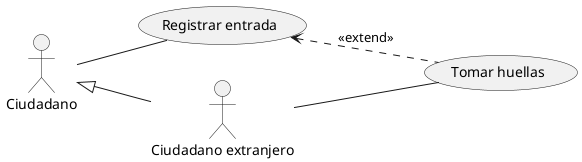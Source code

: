 @startuml
left to right direction
usecase "Registrar entrada" as re
usecase "Tomar huellas" as th

    Ciudadano -- re
    "Ciudadano extranjero" -- th
    Ciudadano <|-- "Ciudadano extranjero"
    re <.. th : <<extend>>

@enduml